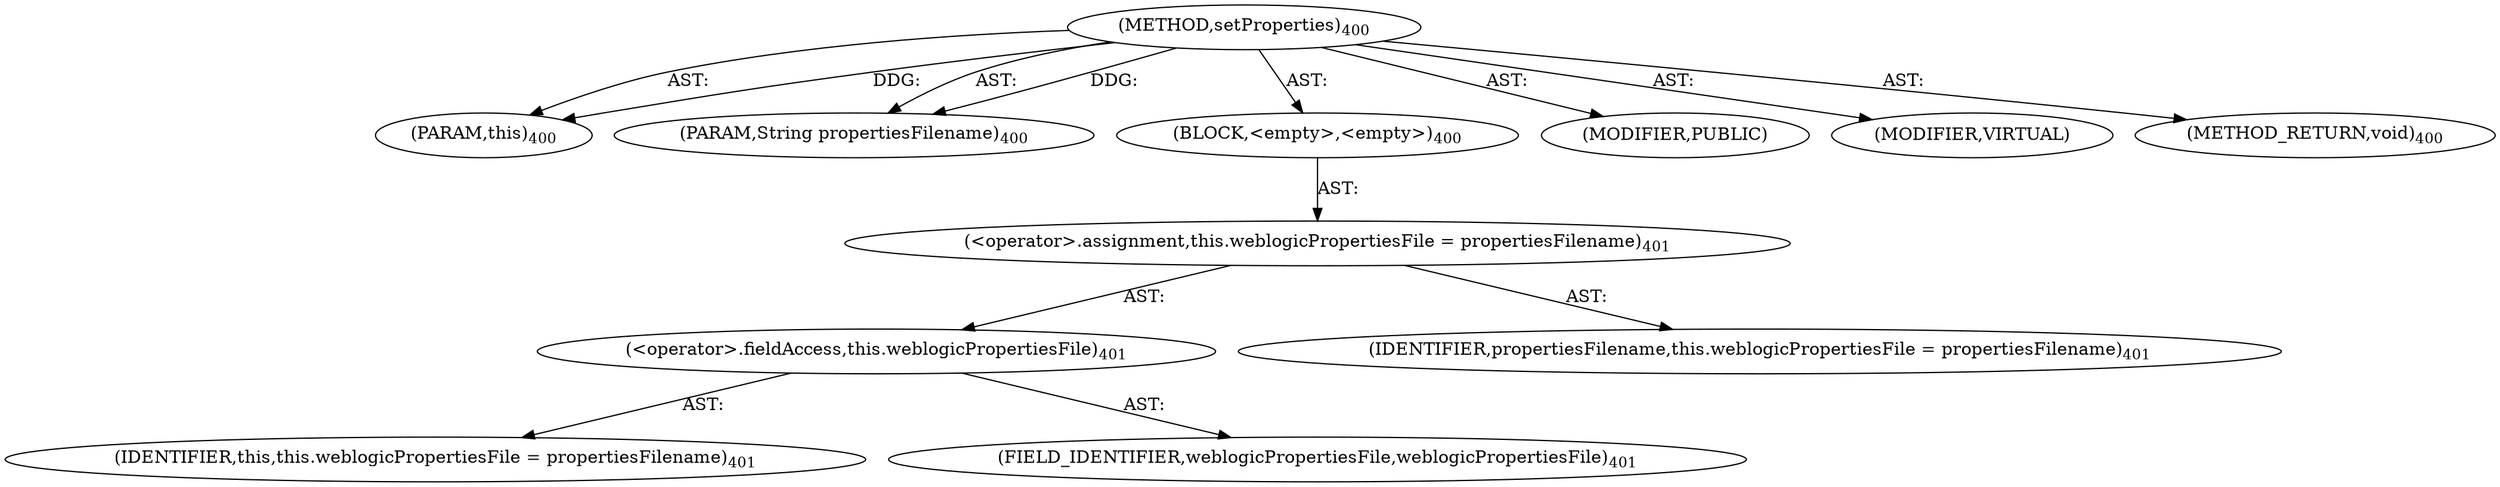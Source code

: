 digraph "setProperties" {  
"111669149709" [label = <(METHOD,setProperties)<SUB>400</SUB>> ]
"115964117004" [label = <(PARAM,this)<SUB>400</SUB>> ]
"115964117018" [label = <(PARAM,String propertiesFilename)<SUB>400</SUB>> ]
"25769803819" [label = <(BLOCK,&lt;empty&gt;,&lt;empty&gt;)<SUB>400</SUB>> ]
"30064771314" [label = <(&lt;operator&gt;.assignment,this.weblogicPropertiesFile = propertiesFilename)<SUB>401</SUB>> ]
"30064771315" [label = <(&lt;operator&gt;.fieldAccess,this.weblogicPropertiesFile)<SUB>401</SUB>> ]
"68719476756" [label = <(IDENTIFIER,this,this.weblogicPropertiesFile = propertiesFilename)<SUB>401</SUB>> ]
"55834574909" [label = <(FIELD_IDENTIFIER,weblogicPropertiesFile,weblogicPropertiesFile)<SUB>401</SUB>> ]
"68719476906" [label = <(IDENTIFIER,propertiesFilename,this.weblogicPropertiesFile = propertiesFilename)<SUB>401</SUB>> ]
"133143986222" [label = <(MODIFIER,PUBLIC)> ]
"133143986223" [label = <(MODIFIER,VIRTUAL)> ]
"128849018893" [label = <(METHOD_RETURN,void)<SUB>400</SUB>> ]
  "111669149709" -> "115964117004"  [ label = "AST: "] 
  "111669149709" -> "115964117018"  [ label = "AST: "] 
  "111669149709" -> "25769803819"  [ label = "AST: "] 
  "111669149709" -> "133143986222"  [ label = "AST: "] 
  "111669149709" -> "133143986223"  [ label = "AST: "] 
  "111669149709" -> "128849018893"  [ label = "AST: "] 
  "25769803819" -> "30064771314"  [ label = "AST: "] 
  "30064771314" -> "30064771315"  [ label = "AST: "] 
  "30064771314" -> "68719476906"  [ label = "AST: "] 
  "30064771315" -> "68719476756"  [ label = "AST: "] 
  "30064771315" -> "55834574909"  [ label = "AST: "] 
  "111669149709" -> "115964117004"  [ label = "DDG: "] 
  "111669149709" -> "115964117018"  [ label = "DDG: "] 
}
